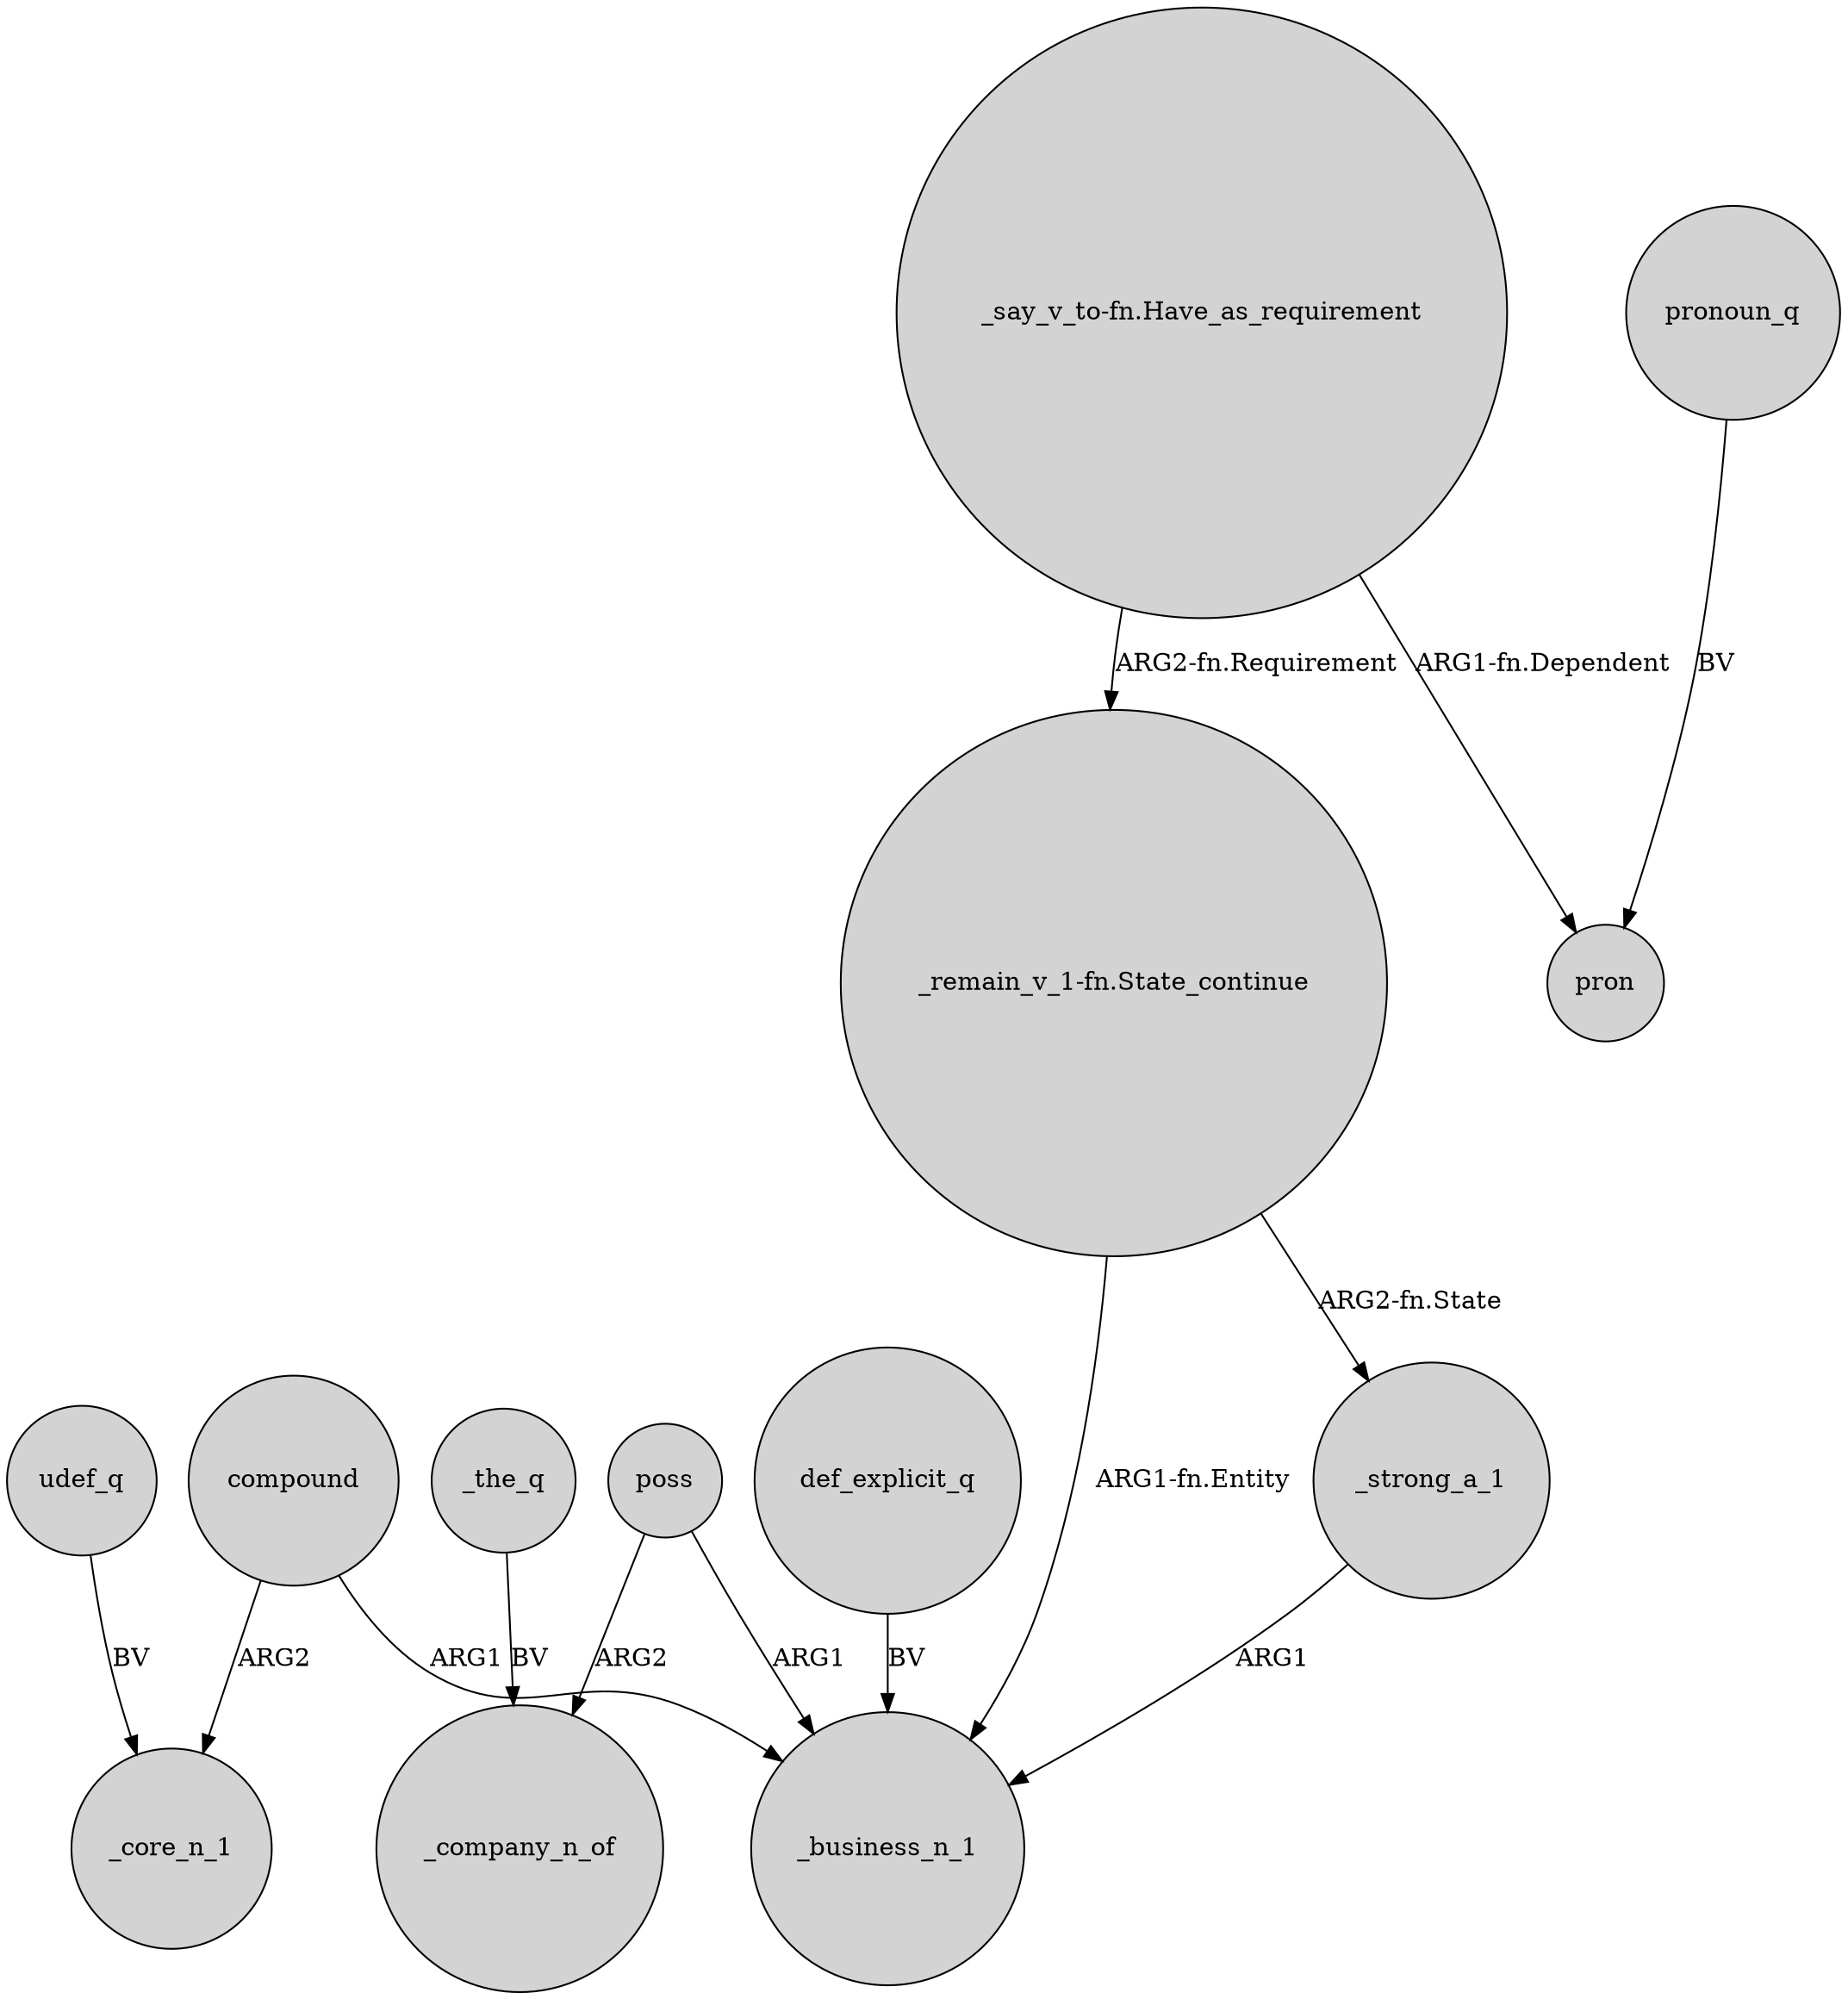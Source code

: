 digraph {
	node [shape=circle style=filled]
	poss -> _business_n_1 [label=ARG1]
	pronoun_q -> pron [label=BV]
	compound -> _core_n_1 [label=ARG2]
	_strong_a_1 -> _business_n_1 [label=ARG1]
	"_say_v_to-fn.Have_as_requirement" -> "_remain_v_1-fn.State_continue" [label="ARG2-fn.Requirement"]
	"_remain_v_1-fn.State_continue" -> _business_n_1 [label="ARG1-fn.Entity"]
	def_explicit_q -> _business_n_1 [label=BV]
	poss -> _company_n_of [label=ARG2]
	"_say_v_to-fn.Have_as_requirement" -> pron [label="ARG1-fn.Dependent"]
	compound -> _business_n_1 [label=ARG1]
	_the_q -> _company_n_of [label=BV]
	"_remain_v_1-fn.State_continue" -> _strong_a_1 [label="ARG2-fn.State"]
	udef_q -> _core_n_1 [label=BV]
}
